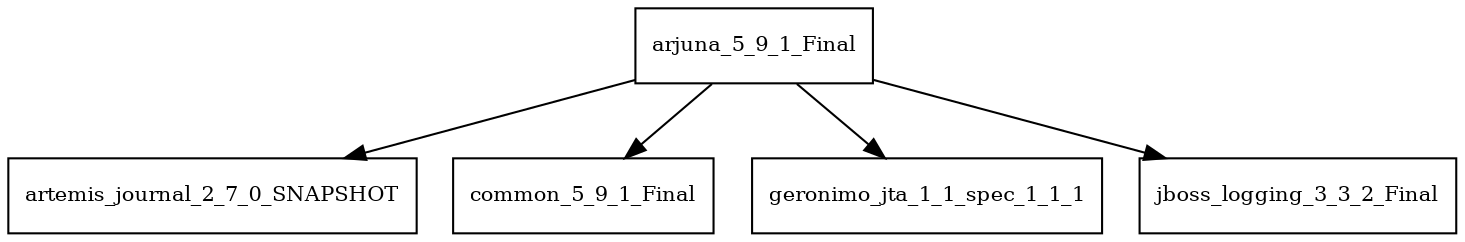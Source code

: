 digraph arjuna_5_9_1_Final_dependencies {
  node [shape = box, fontsize=10.0];
  arjuna_5_9_1_Final -> artemis_journal_2_7_0_SNAPSHOT;
  arjuna_5_9_1_Final -> common_5_9_1_Final;
  arjuna_5_9_1_Final -> geronimo_jta_1_1_spec_1_1_1;
  arjuna_5_9_1_Final -> jboss_logging_3_3_2_Final;
}

